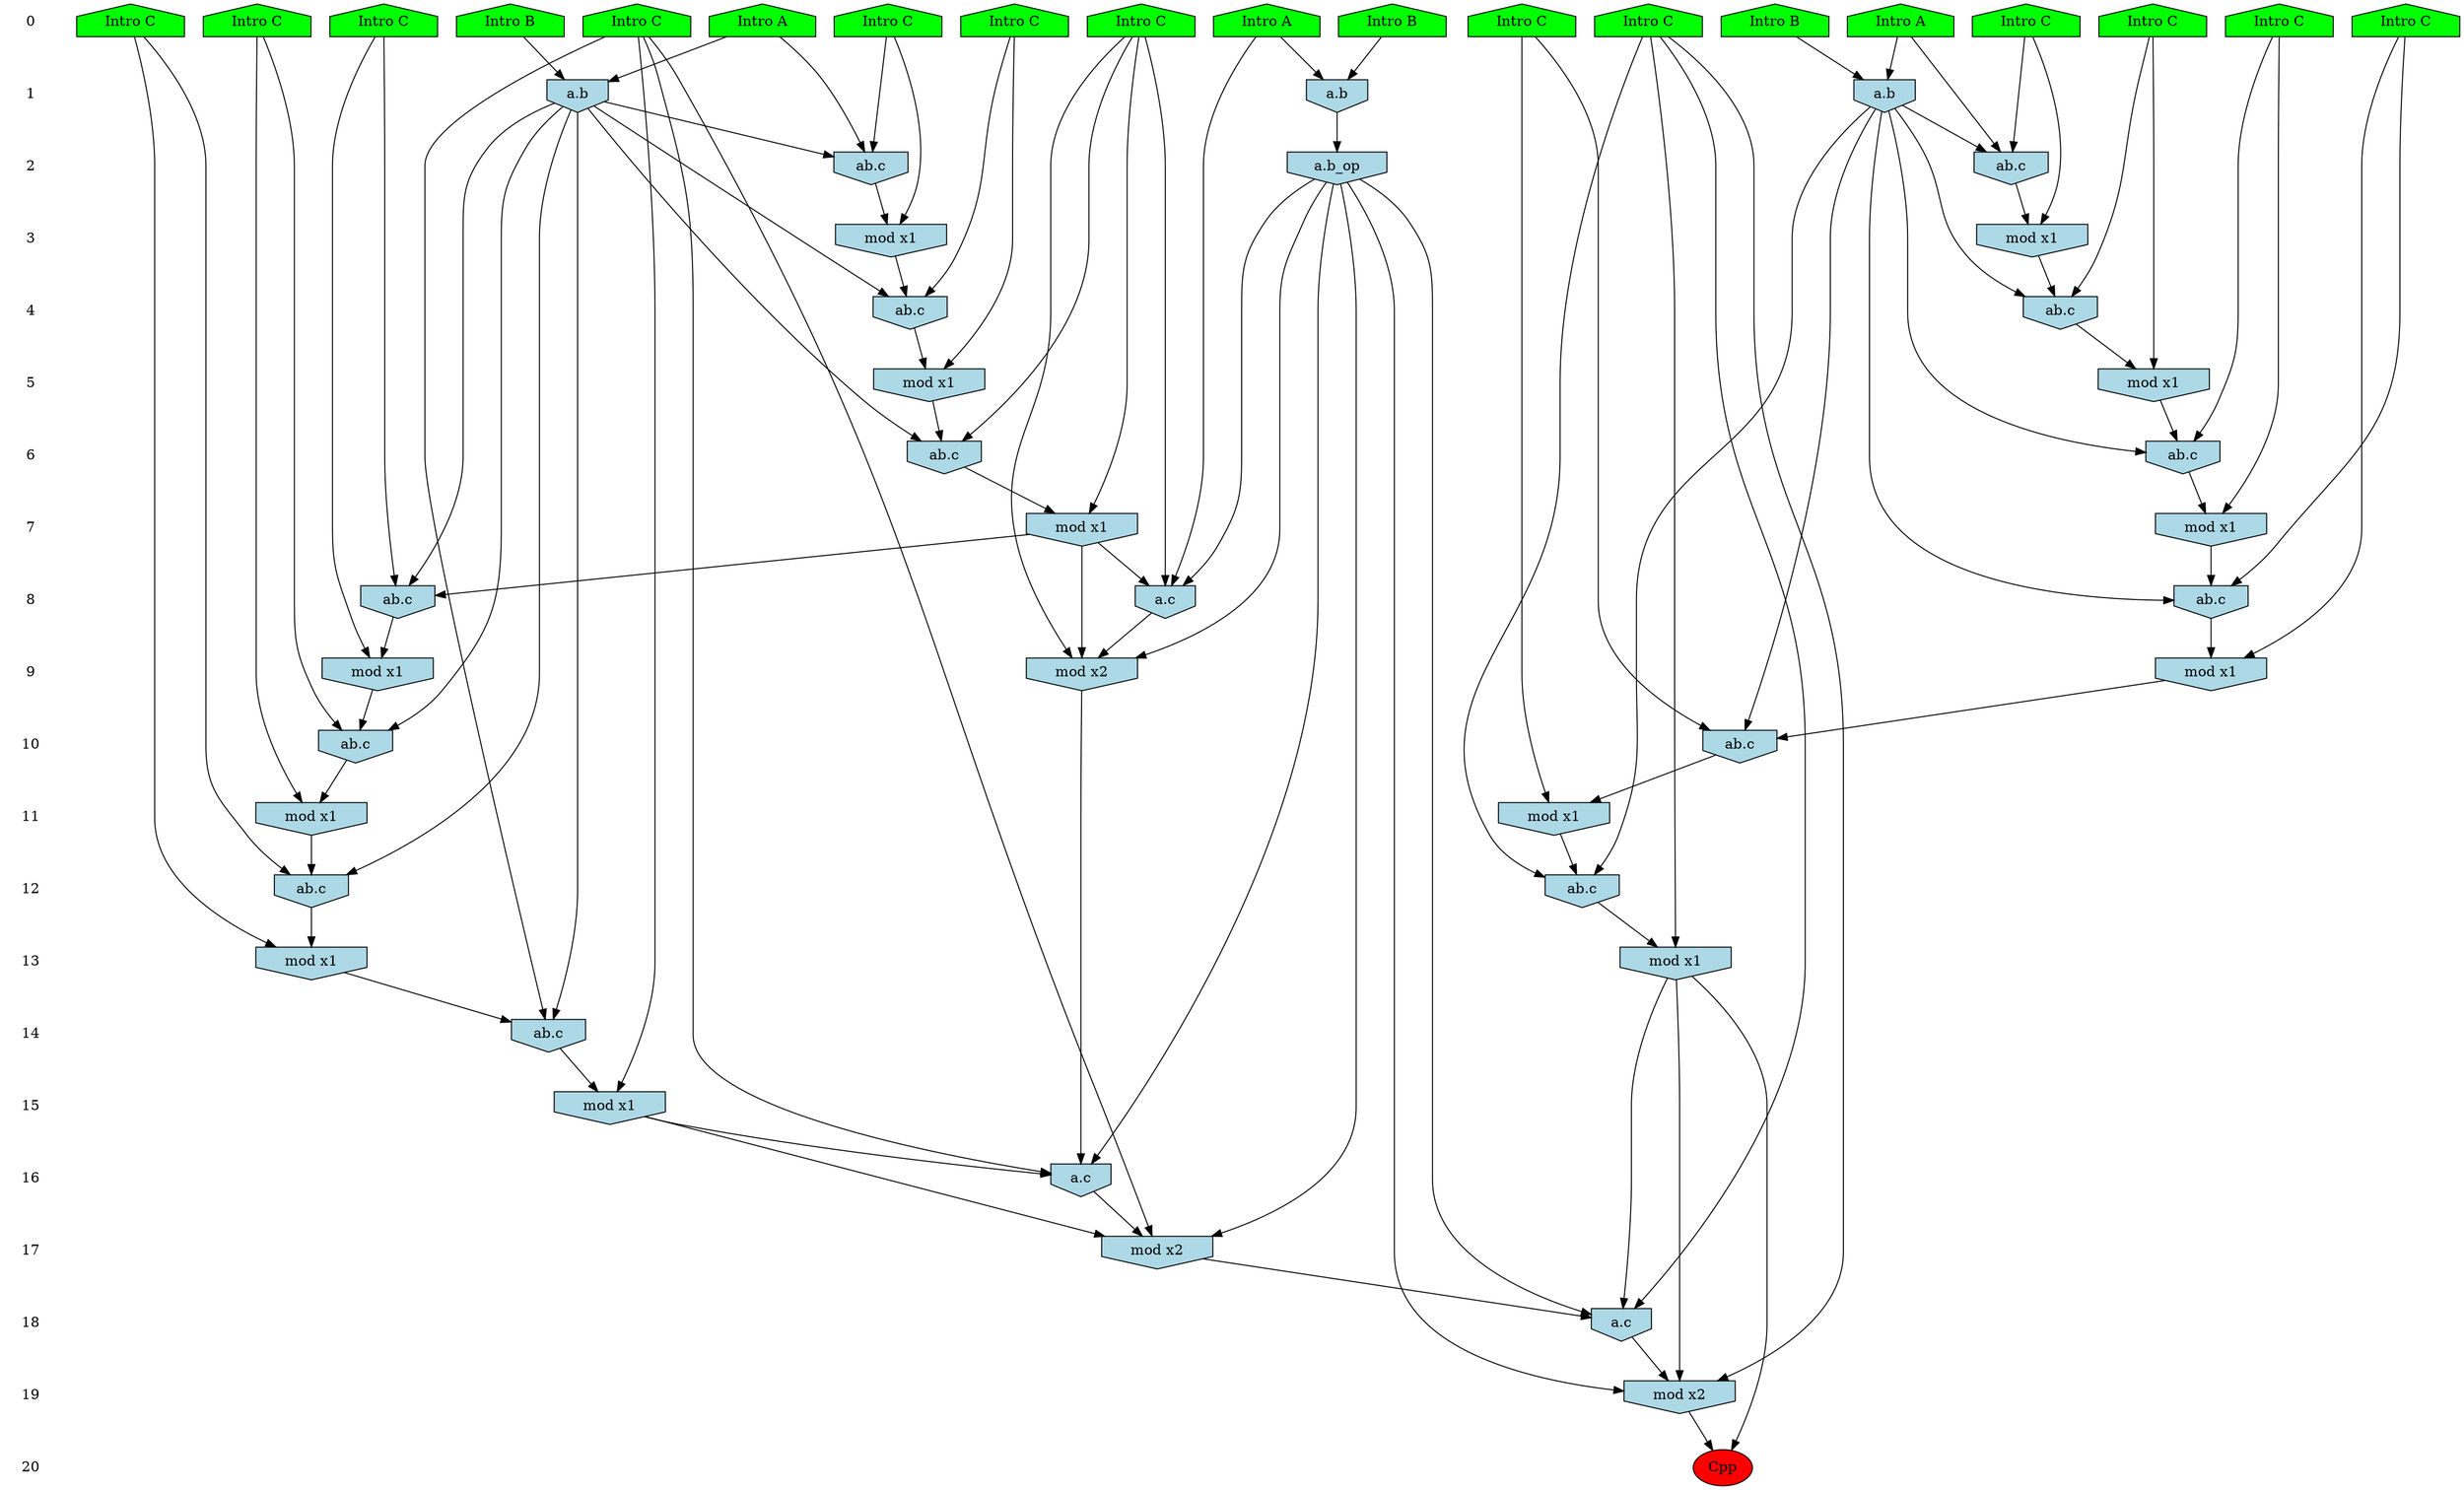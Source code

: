 /* Compression of 1 causal flows obtained in average at 1.708374E+01 t.u */
/* Compressed causal flows were: [2978] */
digraph G{
 ranksep=.5 ; 
{ rank = same ; "0" [shape=plaintext] ; node_1 [label ="Intro A", shape=house, style=filled, fillcolor=green] ;
node_2 [label ="Intro B", shape=house, style=filled, fillcolor=green] ;
node_3 [label ="Intro A", shape=house, style=filled, fillcolor=green] ;
node_4 [label ="Intro A", shape=house, style=filled, fillcolor=green] ;
node_5 [label ="Intro B", shape=house, style=filled, fillcolor=green] ;
node_6 [label ="Intro B", shape=house, style=filled, fillcolor=green] ;
node_7 [label ="Intro C", shape=house, style=filled, fillcolor=green] ;
node_8 [label ="Intro C", shape=house, style=filled, fillcolor=green] ;
node_9 [label ="Intro C", shape=house, style=filled, fillcolor=green] ;
node_10 [label ="Intro C", shape=house, style=filled, fillcolor=green] ;
node_11 [label ="Intro C", shape=house, style=filled, fillcolor=green] ;
node_12 [label ="Intro C", shape=house, style=filled, fillcolor=green] ;
node_13 [label ="Intro C", shape=house, style=filled, fillcolor=green] ;
node_14 [label ="Intro C", shape=house, style=filled, fillcolor=green] ;
node_15 [label ="Intro C", shape=house, style=filled, fillcolor=green] ;
node_16 [label ="Intro C", shape=house, style=filled, fillcolor=green] ;
node_17 [label ="Intro C", shape=house, style=filled, fillcolor=green] ;
node_18 [label ="Intro C", shape=house, style=filled, fillcolor=green] ;
node_19 [label ="Intro C", shape=house, style=filled, fillcolor=green] ;
}
{ rank = same ; "1" [shape=plaintext] ; node_20 [label="a.b", shape=invhouse, style=filled, fillcolor = lightblue] ;
node_21 [label="a.b", shape=invhouse, style=filled, fillcolor = lightblue] ;
node_22 [label="a.b", shape=invhouse, style=filled, fillcolor = lightblue] ;
}
{ rank = same ; "2" [shape=plaintext] ; node_23 [label="ab.c", shape=invhouse, style=filled, fillcolor = lightblue] ;
node_24 [label="ab.c", shape=invhouse, style=filled, fillcolor = lightblue] ;
node_32 [label="a.b_op", shape=invhouse, style=filled, fillcolor = lightblue] ;
}
{ rank = same ; "3" [shape=plaintext] ; node_25 [label="mod x1", shape=invhouse, style=filled, fillcolor = lightblue] ;
node_26 [label="mod x1", shape=invhouse, style=filled, fillcolor = lightblue] ;
}
{ rank = same ; "4" [shape=plaintext] ; node_27 [label="ab.c", shape=invhouse, style=filled, fillcolor = lightblue] ;
node_28 [label="ab.c", shape=invhouse, style=filled, fillcolor = lightblue] ;
}
{ rank = same ; "5" [shape=plaintext] ; node_29 [label="mod x1", shape=invhouse, style=filled, fillcolor = lightblue] ;
node_31 [label="mod x1", shape=invhouse, style=filled, fillcolor = lightblue] ;
}
{ rank = same ; "6" [shape=plaintext] ; node_30 [label="ab.c", shape=invhouse, style=filled, fillcolor = lightblue] ;
node_33 [label="ab.c", shape=invhouse, style=filled, fillcolor = lightblue] ;
}
{ rank = same ; "7" [shape=plaintext] ; node_34 [label="mod x1", shape=invhouse, style=filled, fillcolor = lightblue] ;
node_38 [label="mod x1", shape=invhouse, style=filled, fillcolor = lightblue] ;
}
{ rank = same ; "8" [shape=plaintext] ; node_35 [label="ab.c", shape=invhouse, style=filled, fillcolor = lightblue] ;
node_39 [label="ab.c", shape=invhouse, style=filled, fillcolor = lightblue] ;
node_44 [label="a.c", shape=invhouse, style=filled, fillcolor = lightblue] ;
}
{ rank = same ; "9" [shape=plaintext] ; node_36 [label="mod x1", shape=invhouse, style=filled, fillcolor = lightblue] ;
node_43 [label="mod x1", shape=invhouse, style=filled, fillcolor = lightblue] ;
node_49 [label="mod x2", shape=invhouse, style=filled, fillcolor = lightblue] ;
}
{ rank = same ; "10" [shape=plaintext] ; node_37 [label="ab.c", shape=invhouse, style=filled, fillcolor = lightblue] ;
node_45 [label="ab.c", shape=invhouse, style=filled, fillcolor = lightblue] ;
}
{ rank = same ; "11" [shape=plaintext] ; node_40 [label="mod x1", shape=invhouse, style=filled, fillcolor = lightblue] ;
node_46 [label="mod x1", shape=invhouse, style=filled, fillcolor = lightblue] ;
}
{ rank = same ; "12" [shape=plaintext] ; node_41 [label="ab.c", shape=invhouse, style=filled, fillcolor = lightblue] ;
node_47 [label="ab.c", shape=invhouse, style=filled, fillcolor = lightblue] ;
}
{ rank = same ; "13" [shape=plaintext] ; node_42 [label="mod x1", shape=invhouse, style=filled, fillcolor = lightblue] ;
node_48 [label="mod x1", shape=invhouse, style=filled, fillcolor = lightblue] ;
}
{ rank = same ; "14" [shape=plaintext] ; node_50 [label="ab.c", shape=invhouse, style=filled, fillcolor = lightblue] ;
}
{ rank = same ; "15" [shape=plaintext] ; node_51 [label="mod x1", shape=invhouse, style=filled, fillcolor = lightblue] ;
}
{ rank = same ; "16" [shape=plaintext] ; node_52 [label="a.c", shape=invhouse, style=filled, fillcolor = lightblue] ;
}
{ rank = same ; "17" [shape=plaintext] ; node_53 [label="mod x2", shape=invhouse, style=filled, fillcolor = lightblue] ;
}
{ rank = same ; "18" [shape=plaintext] ; node_54 [label="a.c", shape=invhouse, style=filled, fillcolor = lightblue] ;
}
{ rank = same ; "19" [shape=plaintext] ; node_55 [label="mod x2", shape=invhouse, style=filled, fillcolor = lightblue] ;
}
{ rank = same ; "20" [shape=plaintext] ; node_56 [label ="Cpp", style=filled, fillcolor=red] ;
}
"0" -> "1" [style="invis"]; 
"1" -> "2" [style="invis"]; 
"2" -> "3" [style="invis"]; 
"3" -> "4" [style="invis"]; 
"4" -> "5" [style="invis"]; 
"5" -> "6" [style="invis"]; 
"6" -> "7" [style="invis"]; 
"7" -> "8" [style="invis"]; 
"8" -> "9" [style="invis"]; 
"9" -> "10" [style="invis"]; 
"10" -> "11" [style="invis"]; 
"11" -> "12" [style="invis"]; 
"12" -> "13" [style="invis"]; 
"13" -> "14" [style="invis"]; 
"14" -> "15" [style="invis"]; 
"15" -> "16" [style="invis"]; 
"16" -> "17" [style="invis"]; 
"17" -> "18" [style="invis"]; 
"18" -> "19" [style="invis"]; 
"19" -> "20" [style="invis"]; 
node_4 -> node_20
node_6 -> node_20
node_1 -> node_21
node_2 -> node_21
node_3 -> node_22
node_5 -> node_22
node_1 -> node_23
node_11 -> node_23
node_21 -> node_23
node_3 -> node_24
node_10 -> node_24
node_22 -> node_24
node_11 -> node_25
node_23 -> node_25
node_10 -> node_26
node_24 -> node_26
node_15 -> node_27
node_22 -> node_27
node_26 -> node_27
node_9 -> node_28
node_21 -> node_28
node_25 -> node_28
node_15 -> node_29
node_27 -> node_29
node_13 -> node_30
node_22 -> node_30
node_29 -> node_30
node_9 -> node_31
node_28 -> node_31
node_20 -> node_32
node_12 -> node_33
node_21 -> node_33
node_31 -> node_33
node_12 -> node_34
node_33 -> node_34
node_17 -> node_35
node_21 -> node_35
node_34 -> node_35
node_17 -> node_36
node_35 -> node_36
node_14 -> node_37
node_21 -> node_37
node_36 -> node_37
node_13 -> node_38
node_30 -> node_38
node_16 -> node_39
node_22 -> node_39
node_38 -> node_39
node_14 -> node_40
node_37 -> node_40
node_18 -> node_41
node_21 -> node_41
node_40 -> node_41
node_18 -> node_42
node_41 -> node_42
node_16 -> node_43
node_39 -> node_43
node_4 -> node_44
node_13 -> node_44
node_32 -> node_44
node_38 -> node_44
node_19 -> node_45
node_22 -> node_45
node_43 -> node_45
node_19 -> node_46
node_45 -> node_46
node_7 -> node_47
node_22 -> node_47
node_46 -> node_47
node_7 -> node_48
node_47 -> node_48
node_13 -> node_49
node_32 -> node_49
node_38 -> node_49
node_44 -> node_49
node_8 -> node_50
node_22 -> node_50
node_48 -> node_50
node_8 -> node_51
node_50 -> node_51
node_8 -> node_52
node_32 -> node_52
node_49 -> node_52
node_51 -> node_52
node_8 -> node_53
node_32 -> node_53
node_51 -> node_53
node_52 -> node_53
node_18 -> node_54
node_32 -> node_54
node_42 -> node_54
node_53 -> node_54
node_18 -> node_55
node_32 -> node_55
node_42 -> node_55
node_54 -> node_55
node_42 -> node_56
node_55 -> node_56
}
/*
 Dot generation time: 0.000236
*/